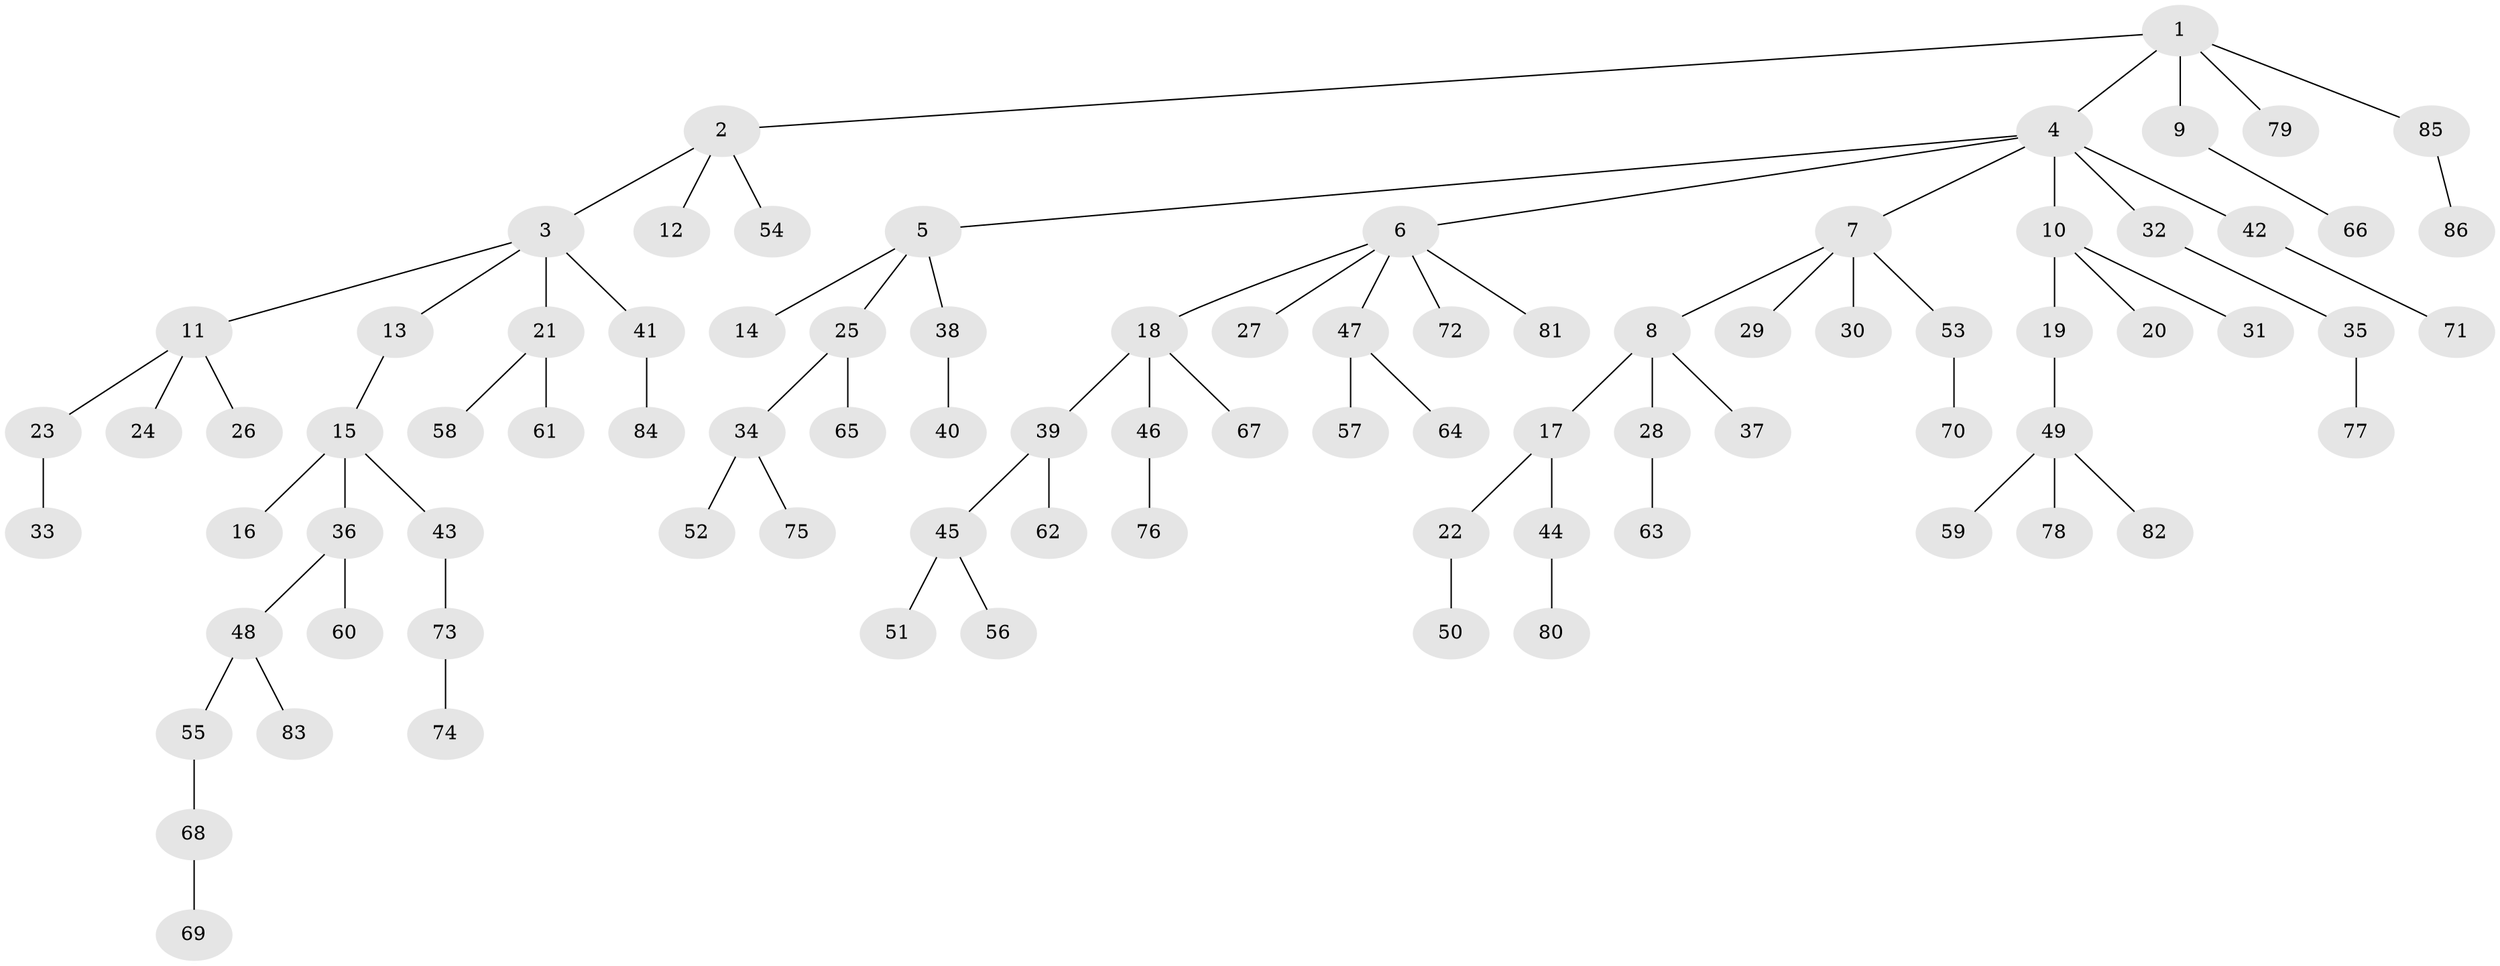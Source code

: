 // coarse degree distribution, {2: 0.34285714285714286, 1: 0.42857142857142855, 3: 0.14285714285714285, 6: 0.02857142857142857, 4: 0.05714285714285714}
// Generated by graph-tools (version 1.1) at 2025/37/03/04/25 23:37:27]
// undirected, 86 vertices, 85 edges
graph export_dot {
  node [color=gray90,style=filled];
  1;
  2;
  3;
  4;
  5;
  6;
  7;
  8;
  9;
  10;
  11;
  12;
  13;
  14;
  15;
  16;
  17;
  18;
  19;
  20;
  21;
  22;
  23;
  24;
  25;
  26;
  27;
  28;
  29;
  30;
  31;
  32;
  33;
  34;
  35;
  36;
  37;
  38;
  39;
  40;
  41;
  42;
  43;
  44;
  45;
  46;
  47;
  48;
  49;
  50;
  51;
  52;
  53;
  54;
  55;
  56;
  57;
  58;
  59;
  60;
  61;
  62;
  63;
  64;
  65;
  66;
  67;
  68;
  69;
  70;
  71;
  72;
  73;
  74;
  75;
  76;
  77;
  78;
  79;
  80;
  81;
  82;
  83;
  84;
  85;
  86;
  1 -- 2;
  1 -- 4;
  1 -- 9;
  1 -- 79;
  1 -- 85;
  2 -- 3;
  2 -- 12;
  2 -- 54;
  3 -- 11;
  3 -- 13;
  3 -- 21;
  3 -- 41;
  4 -- 5;
  4 -- 6;
  4 -- 7;
  4 -- 10;
  4 -- 32;
  4 -- 42;
  5 -- 14;
  5 -- 25;
  5 -- 38;
  6 -- 18;
  6 -- 27;
  6 -- 47;
  6 -- 72;
  6 -- 81;
  7 -- 8;
  7 -- 29;
  7 -- 30;
  7 -- 53;
  8 -- 17;
  8 -- 28;
  8 -- 37;
  9 -- 66;
  10 -- 19;
  10 -- 20;
  10 -- 31;
  11 -- 23;
  11 -- 24;
  11 -- 26;
  13 -- 15;
  15 -- 16;
  15 -- 36;
  15 -- 43;
  17 -- 22;
  17 -- 44;
  18 -- 39;
  18 -- 46;
  18 -- 67;
  19 -- 49;
  21 -- 58;
  21 -- 61;
  22 -- 50;
  23 -- 33;
  25 -- 34;
  25 -- 65;
  28 -- 63;
  32 -- 35;
  34 -- 52;
  34 -- 75;
  35 -- 77;
  36 -- 48;
  36 -- 60;
  38 -- 40;
  39 -- 45;
  39 -- 62;
  41 -- 84;
  42 -- 71;
  43 -- 73;
  44 -- 80;
  45 -- 51;
  45 -- 56;
  46 -- 76;
  47 -- 57;
  47 -- 64;
  48 -- 55;
  48 -- 83;
  49 -- 59;
  49 -- 78;
  49 -- 82;
  53 -- 70;
  55 -- 68;
  68 -- 69;
  73 -- 74;
  85 -- 86;
}
